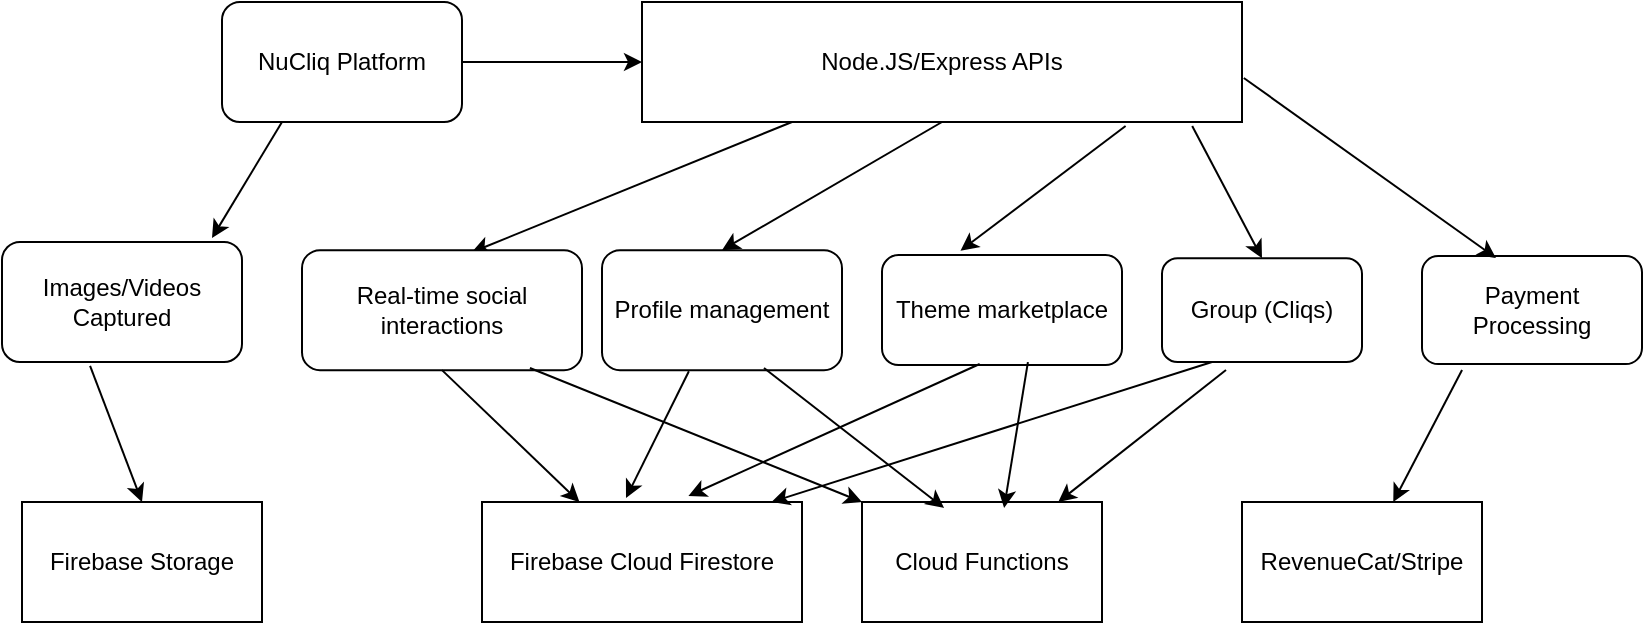 <mxfile version="27.0.9">
  <diagram id="C5RBs43oDa-KdzZeNtuy" name="Page-1">
    <mxGraphModel dx="2253" dy="779" grid="1" gridSize="10" guides="1" tooltips="1" connect="1" arrows="1" fold="1" page="1" pageScale="1" pageWidth="827" pageHeight="1169" math="0" shadow="0">
      <root>
        <mxCell id="WIyWlLk6GJQsqaUBKTNV-0" />
        <mxCell id="WIyWlLk6GJQsqaUBKTNV-1" parent="WIyWlLk6GJQsqaUBKTNV-0" />
        <mxCell id="Vr1YorTTtwilX8jT3Y72-0" value="NuCliq Platform" style="rounded=1;whiteSpace=wrap;html=1;" vertex="1" parent="WIyWlLk6GJQsqaUBKTNV-1">
          <mxGeometry x="70" y="120" width="120" height="60" as="geometry" />
        </mxCell>
        <mxCell id="Vr1YorTTtwilX8jT3Y72-3" value="" style="endArrow=classic;html=1;rounded=0;exitX=1;exitY=0.5;exitDx=0;exitDy=0;entryX=0;entryY=0.5;entryDx=0;entryDy=0;" edge="1" parent="WIyWlLk6GJQsqaUBKTNV-1" source="Vr1YorTTtwilX8jT3Y72-0" target="Vr1YorTTtwilX8jT3Y72-4">
          <mxGeometry width="50" height="50" relative="1" as="geometry">
            <mxPoint x="200" y="160" as="sourcePoint" />
            <mxPoint x="270" y="150" as="targetPoint" />
            <Array as="points">
              <mxPoint x="250" y="150" />
            </Array>
          </mxGeometry>
        </mxCell>
        <mxCell id="Vr1YorTTtwilX8jT3Y72-4" value="Node.JS/Express APIs" style="rounded=0;whiteSpace=wrap;html=1;" vertex="1" parent="WIyWlLk6GJQsqaUBKTNV-1">
          <mxGeometry x="280" y="120" width="300" height="60" as="geometry" />
        </mxCell>
        <mxCell id="Vr1YorTTtwilX8jT3Y72-5" value="" style="endArrow=classic;html=1;rounded=0;exitX=0.25;exitY=1;exitDx=0;exitDy=0;entryX=0.606;entryY=0.018;entryDx=0;entryDy=0;entryPerimeter=0;" edge="1" parent="WIyWlLk6GJQsqaUBKTNV-1" source="Vr1YorTTtwilX8jT3Y72-4" target="Vr1YorTTtwilX8jT3Y72-6">
          <mxGeometry width="50" height="50" relative="1" as="geometry">
            <mxPoint x="390" y="430" as="sourcePoint" />
            <mxPoint x="310" y="240" as="targetPoint" />
          </mxGeometry>
        </mxCell>
        <mxCell id="Vr1YorTTtwilX8jT3Y72-6" value="Real-time social interactions " style="rounded=1;whiteSpace=wrap;html=1;" vertex="1" parent="WIyWlLk6GJQsqaUBKTNV-1">
          <mxGeometry x="110" y="244.07" width="140" height="60" as="geometry" />
        </mxCell>
        <mxCell id="Vr1YorTTtwilX8jT3Y72-8" value="Profile management" style="rounded=1;whiteSpace=wrap;html=1;" vertex="1" parent="WIyWlLk6GJQsqaUBKTNV-1">
          <mxGeometry x="260" y="244.07" width="120" height="60" as="geometry" />
        </mxCell>
        <mxCell id="Vr1YorTTtwilX8jT3Y72-9" value="" style="endArrow=classic;html=1;rounded=0;exitX=0.5;exitY=1;exitDx=0;exitDy=0;" edge="1" parent="WIyWlLk6GJQsqaUBKTNV-1" source="Vr1YorTTtwilX8jT3Y72-6" target="Vr1YorTTtwilX8jT3Y72-10">
          <mxGeometry width="50" height="50" relative="1" as="geometry">
            <mxPoint x="390" y="430" as="sourcePoint" />
            <mxPoint x="230" y="410" as="targetPoint" />
          </mxGeometry>
        </mxCell>
        <mxCell id="Vr1YorTTtwilX8jT3Y72-10" value="Firebase Cloud Firestore" style="rounded=0;whiteSpace=wrap;html=1;" vertex="1" parent="WIyWlLk6GJQsqaUBKTNV-1">
          <mxGeometry x="200" y="370" width="160" height="60" as="geometry" />
        </mxCell>
        <mxCell id="Vr1YorTTtwilX8jT3Y72-11" value="" style="endArrow=classic;html=1;rounded=0;exitX=0.5;exitY=1;exitDx=0;exitDy=0;entryX=0.5;entryY=0;entryDx=0;entryDy=0;" edge="1" parent="WIyWlLk6GJQsqaUBKTNV-1" source="Vr1YorTTtwilX8jT3Y72-4" target="Vr1YorTTtwilX8jT3Y72-8">
          <mxGeometry width="50" height="50" relative="1" as="geometry">
            <mxPoint x="450" y="210" as="sourcePoint" />
            <mxPoint x="360" y="230" as="targetPoint" />
          </mxGeometry>
        </mxCell>
        <mxCell id="Vr1YorTTtwilX8jT3Y72-12" value="" style="endArrow=classic;html=1;rounded=0;exitX=0.362;exitY=1.009;exitDx=0;exitDy=0;exitPerimeter=0;entryX=0.45;entryY=-0.033;entryDx=0;entryDy=0;entryPerimeter=0;" edge="1" parent="WIyWlLk6GJQsqaUBKTNV-1" source="Vr1YorTTtwilX8jT3Y72-8" target="Vr1YorTTtwilX8jT3Y72-10">
          <mxGeometry width="50" height="50" relative="1" as="geometry">
            <mxPoint x="390" y="430" as="sourcePoint" />
            <mxPoint x="440" y="380" as="targetPoint" />
          </mxGeometry>
        </mxCell>
        <mxCell id="Vr1YorTTtwilX8jT3Y72-13" value="" style="endArrow=classic;html=1;rounded=0;exitX=0.806;exitY=1.033;exitDx=0;exitDy=0;exitPerimeter=0;entryX=0.327;entryY=-0.04;entryDx=0;entryDy=0;entryPerimeter=0;" edge="1" parent="WIyWlLk6GJQsqaUBKTNV-1" source="Vr1YorTTtwilX8jT3Y72-4" target="Vr1YorTTtwilX8jT3Y72-14">
          <mxGeometry width="50" height="50" relative="1" as="geometry">
            <mxPoint x="480" y="220" as="sourcePoint" />
            <mxPoint x="500" y="240" as="targetPoint" />
          </mxGeometry>
        </mxCell>
        <mxCell id="Vr1YorTTtwilX8jT3Y72-14" value="Theme marketplace" style="rounded=1;whiteSpace=wrap;html=1;" vertex="1" parent="WIyWlLk6GJQsqaUBKTNV-1">
          <mxGeometry x="400" y="246.56" width="120" height="55" as="geometry" />
        </mxCell>
        <mxCell id="Vr1YorTTtwilX8jT3Y72-16" value="" style="endArrow=classic;html=1;rounded=0;exitX=0.407;exitY=0.99;exitDx=0;exitDy=0;exitPerimeter=0;entryX=0.645;entryY=-0.05;entryDx=0;entryDy=0;entryPerimeter=0;" edge="1" parent="WIyWlLk6GJQsqaUBKTNV-1" source="Vr1YorTTtwilX8jT3Y72-14" target="Vr1YorTTtwilX8jT3Y72-10">
          <mxGeometry width="50" height="50" relative="1" as="geometry">
            <mxPoint x="350" y="570" as="sourcePoint" />
            <mxPoint x="400" y="520" as="targetPoint" />
          </mxGeometry>
        </mxCell>
        <mxCell id="Vr1YorTTtwilX8jT3Y72-18" value="Group (Cliqs)" style="rounded=1;whiteSpace=wrap;html=1;" vertex="1" parent="WIyWlLk6GJQsqaUBKTNV-1">
          <mxGeometry x="540" y="248.13" width="100" height="51.87" as="geometry" />
        </mxCell>
        <mxCell id="Vr1YorTTtwilX8jT3Y72-20" value="" style="endArrow=classic;html=1;rounded=0;exitX=0.917;exitY=1.033;exitDx=0;exitDy=0;exitPerimeter=0;entryX=0.5;entryY=0;entryDx=0;entryDy=0;" edge="1" parent="WIyWlLk6GJQsqaUBKTNV-1" source="Vr1YorTTtwilX8jT3Y72-4" target="Vr1YorTTtwilX8jT3Y72-18">
          <mxGeometry width="50" height="50" relative="1" as="geometry">
            <mxPoint x="560" y="200" as="sourcePoint" />
            <mxPoint x="610" y="150" as="targetPoint" />
          </mxGeometry>
        </mxCell>
        <mxCell id="Vr1YorTTtwilX8jT3Y72-21" value="" style="endArrow=classic;html=1;rounded=0;exitX=0.25;exitY=1;exitDx=0;exitDy=0;entryX=0.905;entryY=0;entryDx=0;entryDy=0;entryPerimeter=0;" edge="1" parent="WIyWlLk6GJQsqaUBKTNV-1" source="Vr1YorTTtwilX8jT3Y72-18" target="Vr1YorTTtwilX8jT3Y72-10">
          <mxGeometry width="50" height="50" relative="1" as="geometry">
            <mxPoint x="390" y="430" as="sourcePoint" />
            <mxPoint x="480" y="490" as="targetPoint" />
          </mxGeometry>
        </mxCell>
        <mxCell id="Vr1YorTTtwilX8jT3Y72-23" value="Images/Videos Captured" style="rounded=1;whiteSpace=wrap;html=1;" vertex="1" parent="WIyWlLk6GJQsqaUBKTNV-1">
          <mxGeometry x="-40" y="240" width="120" height="60" as="geometry" />
        </mxCell>
        <mxCell id="Vr1YorTTtwilX8jT3Y72-25" value="" style="endArrow=classic;html=1;rounded=0;exitX=0.25;exitY=1;exitDx=0;exitDy=0;entryX=0.875;entryY=-0.033;entryDx=0;entryDy=0;entryPerimeter=0;" edge="1" parent="WIyWlLk6GJQsqaUBKTNV-1" source="Vr1YorTTtwilX8jT3Y72-0" target="Vr1YorTTtwilX8jT3Y72-23">
          <mxGeometry width="50" height="50" relative="1" as="geometry">
            <mxPoint x="20" y="200" as="sourcePoint" />
            <mxPoint x="40" y="260" as="targetPoint" />
          </mxGeometry>
        </mxCell>
        <mxCell id="Vr1YorTTtwilX8jT3Y72-27" value="" style="endArrow=classic;html=1;rounded=0;exitX=0.367;exitY=1.033;exitDx=0;exitDy=0;exitPerimeter=0;" edge="1" parent="WIyWlLk6GJQsqaUBKTNV-1" source="Vr1YorTTtwilX8jT3Y72-23">
          <mxGeometry width="50" height="50" relative="1" as="geometry">
            <mxPoint y="350" as="sourcePoint" />
            <mxPoint x="30" y="370" as="targetPoint" />
          </mxGeometry>
        </mxCell>
        <mxCell id="Vr1YorTTtwilX8jT3Y72-28" value="Firebase Storage" style="rounded=0;whiteSpace=wrap;html=1;" vertex="1" parent="WIyWlLk6GJQsqaUBKTNV-1">
          <mxGeometry x="-30" y="370" width="120" height="60" as="geometry" />
        </mxCell>
        <mxCell id="Vr1YorTTtwilX8jT3Y72-29" value="Cloud Functions" style="rounded=0;whiteSpace=wrap;html=1;" vertex="1" parent="WIyWlLk6GJQsqaUBKTNV-1">
          <mxGeometry x="390" y="370" width="120" height="60" as="geometry" />
        </mxCell>
        <mxCell id="Vr1YorTTtwilX8jT3Y72-30" value="" style="endArrow=classic;html=1;rounded=0;exitX=0.814;exitY=0.982;exitDx=0;exitDy=0;exitPerimeter=0;entryX=0;entryY=0;entryDx=0;entryDy=0;" edge="1" parent="WIyWlLk6GJQsqaUBKTNV-1" source="Vr1YorTTtwilX8jT3Y72-6" target="Vr1YorTTtwilX8jT3Y72-29">
          <mxGeometry width="50" height="50" relative="1" as="geometry">
            <mxPoint x="140" y="370" as="sourcePoint" />
            <mxPoint x="190" y="320" as="targetPoint" />
          </mxGeometry>
        </mxCell>
        <mxCell id="Vr1YorTTtwilX8jT3Y72-31" value="" style="endArrow=classic;html=1;rounded=0;exitX=0.675;exitY=0.982;exitDx=0;exitDy=0;exitPerimeter=0;entryX=0.342;entryY=0.05;entryDx=0;entryDy=0;entryPerimeter=0;" edge="1" parent="WIyWlLk6GJQsqaUBKTNV-1" source="Vr1YorTTtwilX8jT3Y72-8" target="Vr1YorTTtwilX8jT3Y72-29">
          <mxGeometry width="50" height="50" relative="1" as="geometry">
            <mxPoint x="250" y="540" as="sourcePoint" />
            <mxPoint x="300" y="490" as="targetPoint" />
          </mxGeometry>
        </mxCell>
        <mxCell id="Vr1YorTTtwilX8jT3Y72-32" value="" style="endArrow=classic;html=1;rounded=0;exitX=0.608;exitY=0.972;exitDx=0;exitDy=0;exitPerimeter=0;entryX=0.592;entryY=0.05;entryDx=0;entryDy=0;entryPerimeter=0;" edge="1" parent="WIyWlLk6GJQsqaUBKTNV-1" source="Vr1YorTTtwilX8jT3Y72-14" target="Vr1YorTTtwilX8jT3Y72-29">
          <mxGeometry width="50" height="50" relative="1" as="geometry">
            <mxPoint x="390" y="590" as="sourcePoint" />
            <mxPoint x="440" y="540" as="targetPoint" />
          </mxGeometry>
        </mxCell>
        <mxCell id="Vr1YorTTtwilX8jT3Y72-33" value="" style="endArrow=classic;html=1;rounded=0;exitX=0.32;exitY=1.077;exitDx=0;exitDy=0;exitPerimeter=0;" edge="1" parent="WIyWlLk6GJQsqaUBKTNV-1" source="Vr1YorTTtwilX8jT3Y72-18" target="Vr1YorTTtwilX8jT3Y72-29">
          <mxGeometry width="50" height="50" relative="1" as="geometry">
            <mxPoint x="490" y="500" as="sourcePoint" />
            <mxPoint x="540" y="450" as="targetPoint" />
          </mxGeometry>
        </mxCell>
        <mxCell id="Vr1YorTTtwilX8jT3Y72-34" value="RevenueCat/Stripe" style="rounded=0;whiteSpace=wrap;html=1;" vertex="1" parent="WIyWlLk6GJQsqaUBKTNV-1">
          <mxGeometry x="580" y="370" width="120" height="60" as="geometry" />
        </mxCell>
        <mxCell id="Vr1YorTTtwilX8jT3Y72-35" value="Payment Processing" style="rounded=1;whiteSpace=wrap;html=1;" vertex="1" parent="WIyWlLk6GJQsqaUBKTNV-1">
          <mxGeometry x="670" y="247.06" width="110" height="54" as="geometry" />
        </mxCell>
        <mxCell id="Vr1YorTTtwilX8jT3Y72-36" value="" style="endArrow=classic;html=1;rounded=0;exitX=1.003;exitY=0.633;exitDx=0;exitDy=0;exitPerimeter=0;entryX=0.336;entryY=0.017;entryDx=0;entryDy=0;entryPerimeter=0;" edge="1" parent="WIyWlLk6GJQsqaUBKTNV-1" source="Vr1YorTTtwilX8jT3Y72-4" target="Vr1YorTTtwilX8jT3Y72-35">
          <mxGeometry width="50" height="50" relative="1" as="geometry">
            <mxPoint x="610" y="220" as="sourcePoint" />
            <mxPoint x="660" y="170" as="targetPoint" />
          </mxGeometry>
        </mxCell>
        <mxCell id="Vr1YorTTtwilX8jT3Y72-37" value="" style="endArrow=classic;html=1;rounded=0;exitX=0.182;exitY=1.054;exitDx=0;exitDy=0;exitPerimeter=0;" edge="1" parent="WIyWlLk6GJQsqaUBKTNV-1" source="Vr1YorTTtwilX8jT3Y72-35" target="Vr1YorTTtwilX8jT3Y72-34">
          <mxGeometry width="50" height="50" relative="1" as="geometry">
            <mxPoint x="600" y="510" as="sourcePoint" />
            <mxPoint x="650" y="460" as="targetPoint" />
          </mxGeometry>
        </mxCell>
      </root>
    </mxGraphModel>
  </diagram>
</mxfile>
